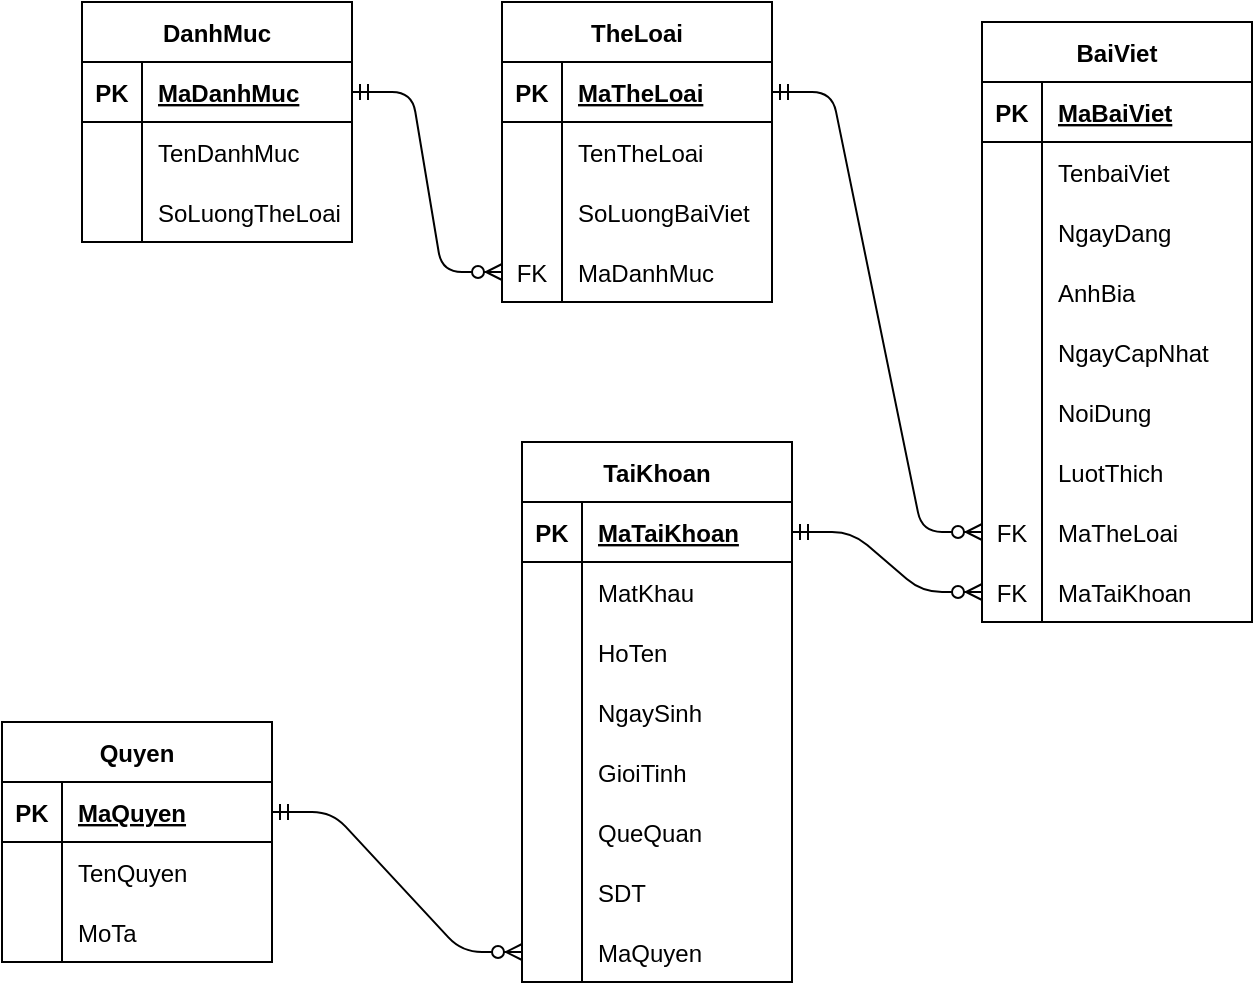 <mxfile version="13.9.9" type="device"><diagram id="PYRPs8L_-Q9jTA08Tob5" name="Page-1"><mxGraphModel dx="1264" dy="601" grid="1" gridSize="10" guides="1" tooltips="1" connect="1" arrows="1" fold="1" page="1" pageScale="1" pageWidth="850" pageHeight="1100" math="0" shadow="0"><root><mxCell id="0"/><mxCell id="1" parent="0"/><mxCell id="t483EoteGduFBS99S747-1" value="DanhMuc" style="shape=table;startSize=30;container=1;collapsible=1;childLayout=tableLayout;fixedRows=1;rowLines=0;fontStyle=1;align=center;resizeLast=1;" parent="1" vertex="1"><mxGeometry x="70" y="70" width="135" height="120" as="geometry"/></mxCell><mxCell id="t483EoteGduFBS99S747-2" value="" style="shape=partialRectangle;collapsible=0;dropTarget=0;pointerEvents=0;fillColor=none;top=0;left=0;bottom=1;right=0;points=[[0,0.5],[1,0.5]];portConstraint=eastwest;" parent="t483EoteGduFBS99S747-1" vertex="1"><mxGeometry y="30" width="135" height="30" as="geometry"/></mxCell><mxCell id="t483EoteGduFBS99S747-3" value="PK" style="shape=partialRectangle;connectable=0;fillColor=none;top=0;left=0;bottom=0;right=0;fontStyle=1;overflow=hidden;" parent="t483EoteGduFBS99S747-2" vertex="1"><mxGeometry width="30" height="30" as="geometry"/></mxCell><mxCell id="t483EoteGduFBS99S747-4" value="MaDanhMuc" style="shape=partialRectangle;connectable=0;fillColor=none;top=0;left=0;bottom=0;right=0;align=left;spacingLeft=6;fontStyle=5;overflow=hidden;" parent="t483EoteGduFBS99S747-2" vertex="1"><mxGeometry x="30" width="105" height="30" as="geometry"/></mxCell><mxCell id="t483EoteGduFBS99S747-5" value="" style="shape=partialRectangle;collapsible=0;dropTarget=0;pointerEvents=0;fillColor=none;top=0;left=0;bottom=0;right=0;points=[[0,0.5],[1,0.5]];portConstraint=eastwest;" parent="t483EoteGduFBS99S747-1" vertex="1"><mxGeometry y="60" width="135" height="30" as="geometry"/></mxCell><mxCell id="t483EoteGduFBS99S747-6" value="" style="shape=partialRectangle;connectable=0;fillColor=none;top=0;left=0;bottom=0;right=0;editable=1;overflow=hidden;" parent="t483EoteGduFBS99S747-5" vertex="1"><mxGeometry width="30" height="30" as="geometry"/></mxCell><mxCell id="t483EoteGduFBS99S747-7" value="TenDanhMuc" style="shape=partialRectangle;connectable=0;fillColor=none;top=0;left=0;bottom=0;right=0;align=left;spacingLeft=6;overflow=hidden;" parent="t483EoteGduFBS99S747-5" vertex="1"><mxGeometry x="30" width="105" height="30" as="geometry"/></mxCell><mxCell id="t483EoteGduFBS99S747-8" value="" style="shape=partialRectangle;collapsible=0;dropTarget=0;pointerEvents=0;fillColor=none;top=0;left=0;bottom=0;right=0;points=[[0,0.5],[1,0.5]];portConstraint=eastwest;" parent="t483EoteGduFBS99S747-1" vertex="1"><mxGeometry y="90" width="135" height="30" as="geometry"/></mxCell><mxCell id="t483EoteGduFBS99S747-9" value="" style="shape=partialRectangle;connectable=0;fillColor=none;top=0;left=0;bottom=0;right=0;editable=1;overflow=hidden;" parent="t483EoteGduFBS99S747-8" vertex="1"><mxGeometry width="30" height="30" as="geometry"/></mxCell><mxCell id="t483EoteGduFBS99S747-10" value="SoLuongTheLoai" style="shape=partialRectangle;connectable=0;fillColor=none;top=0;left=0;bottom=0;right=0;align=left;spacingLeft=6;overflow=hidden;" parent="t483EoteGduFBS99S747-8" vertex="1"><mxGeometry x="30" width="105" height="30" as="geometry"/></mxCell><mxCell id="t483EoteGduFBS99S747-14" value="TheLoai" style="shape=table;startSize=30;container=1;collapsible=1;childLayout=tableLayout;fixedRows=1;rowLines=0;fontStyle=1;align=center;resizeLast=1;" parent="1" vertex="1"><mxGeometry x="280" y="70" width="135" height="150" as="geometry"/></mxCell><mxCell id="t483EoteGduFBS99S747-15" value="" style="shape=partialRectangle;collapsible=0;dropTarget=0;pointerEvents=0;fillColor=none;top=0;left=0;bottom=1;right=0;points=[[0,0.5],[1,0.5]];portConstraint=eastwest;" parent="t483EoteGduFBS99S747-14" vertex="1"><mxGeometry y="30" width="135" height="30" as="geometry"/></mxCell><mxCell id="t483EoteGduFBS99S747-16" value="PK" style="shape=partialRectangle;connectable=0;fillColor=none;top=0;left=0;bottom=0;right=0;fontStyle=1;overflow=hidden;" parent="t483EoteGduFBS99S747-15" vertex="1"><mxGeometry width="30" height="30" as="geometry"/></mxCell><mxCell id="t483EoteGduFBS99S747-17" value="MaTheLoai" style="shape=partialRectangle;connectable=0;fillColor=none;top=0;left=0;bottom=0;right=0;align=left;spacingLeft=6;fontStyle=5;overflow=hidden;" parent="t483EoteGduFBS99S747-15" vertex="1"><mxGeometry x="30" width="105" height="30" as="geometry"/></mxCell><mxCell id="t483EoteGduFBS99S747-18" value="" style="shape=partialRectangle;collapsible=0;dropTarget=0;pointerEvents=0;fillColor=none;top=0;left=0;bottom=0;right=0;points=[[0,0.5],[1,0.5]];portConstraint=eastwest;" parent="t483EoteGduFBS99S747-14" vertex="1"><mxGeometry y="60" width="135" height="30" as="geometry"/></mxCell><mxCell id="t483EoteGduFBS99S747-19" value="" style="shape=partialRectangle;connectable=0;fillColor=none;top=0;left=0;bottom=0;right=0;editable=1;overflow=hidden;" parent="t483EoteGduFBS99S747-18" vertex="1"><mxGeometry width="30" height="30" as="geometry"/></mxCell><mxCell id="t483EoteGduFBS99S747-20" value="TenTheLoai" style="shape=partialRectangle;connectable=0;fillColor=none;top=0;left=0;bottom=0;right=0;align=left;spacingLeft=6;overflow=hidden;" parent="t483EoteGduFBS99S747-18" vertex="1"><mxGeometry x="30" width="105" height="30" as="geometry"/></mxCell><mxCell id="t483EoteGduFBS99S747-21" value="" style="shape=partialRectangle;collapsible=0;dropTarget=0;pointerEvents=0;fillColor=none;top=0;left=0;bottom=0;right=0;points=[[0,0.5],[1,0.5]];portConstraint=eastwest;" parent="t483EoteGduFBS99S747-14" vertex="1"><mxGeometry y="90" width="135" height="30" as="geometry"/></mxCell><mxCell id="t483EoteGduFBS99S747-22" value="" style="shape=partialRectangle;connectable=0;fillColor=none;top=0;left=0;bottom=0;right=0;editable=1;overflow=hidden;" parent="t483EoteGduFBS99S747-21" vertex="1"><mxGeometry width="30" height="30" as="geometry"/></mxCell><mxCell id="t483EoteGduFBS99S747-23" value="SoLuongBaiViet" style="shape=partialRectangle;connectable=0;fillColor=none;top=0;left=0;bottom=0;right=0;align=left;spacingLeft=6;overflow=hidden;" parent="t483EoteGduFBS99S747-21" vertex="1"><mxGeometry x="30" width="105" height="30" as="geometry"/></mxCell><mxCell id="t483EoteGduFBS99S747-24" value="" style="shape=partialRectangle;collapsible=0;dropTarget=0;pointerEvents=0;fillColor=none;top=0;left=0;bottom=0;right=0;points=[[0,0.5],[1,0.5]];portConstraint=eastwest;" parent="t483EoteGduFBS99S747-14" vertex="1"><mxGeometry y="120" width="135" height="30" as="geometry"/></mxCell><mxCell id="t483EoteGduFBS99S747-25" value="FK" style="shape=partialRectangle;connectable=0;fillColor=none;top=0;left=0;bottom=0;right=0;editable=1;overflow=hidden;" parent="t483EoteGduFBS99S747-24" vertex="1"><mxGeometry width="30" height="30" as="geometry"/></mxCell><mxCell id="t483EoteGduFBS99S747-26" value="MaDanhMuc" style="shape=partialRectangle;connectable=0;fillColor=none;top=0;left=0;bottom=0;right=0;align=left;spacingLeft=6;overflow=hidden;" parent="t483EoteGduFBS99S747-24" vertex="1"><mxGeometry x="30" width="105" height="30" as="geometry"/></mxCell><mxCell id="t483EoteGduFBS99S747-27" value="BaiViet" style="shape=table;startSize=30;container=1;collapsible=1;childLayout=tableLayout;fixedRows=1;rowLines=0;fontStyle=1;align=center;resizeLast=1;" parent="1" vertex="1"><mxGeometry x="520" y="80" width="135" height="300" as="geometry"/></mxCell><mxCell id="t483EoteGduFBS99S747-28" value="" style="shape=partialRectangle;collapsible=0;dropTarget=0;pointerEvents=0;fillColor=none;top=0;left=0;bottom=1;right=0;points=[[0,0.5],[1,0.5]];portConstraint=eastwest;" parent="t483EoteGduFBS99S747-27" vertex="1"><mxGeometry y="30" width="135" height="30" as="geometry"/></mxCell><mxCell id="t483EoteGduFBS99S747-29" value="PK" style="shape=partialRectangle;connectable=0;fillColor=none;top=0;left=0;bottom=0;right=0;fontStyle=1;overflow=hidden;" parent="t483EoteGduFBS99S747-28" vertex="1"><mxGeometry width="30" height="30" as="geometry"/></mxCell><mxCell id="t483EoteGduFBS99S747-30" value="MaBaiViet" style="shape=partialRectangle;connectable=0;fillColor=none;top=0;left=0;bottom=0;right=0;align=left;spacingLeft=6;fontStyle=5;overflow=hidden;" parent="t483EoteGduFBS99S747-28" vertex="1"><mxGeometry x="30" width="105" height="30" as="geometry"/></mxCell><mxCell id="t483EoteGduFBS99S747-31" value="" style="shape=partialRectangle;collapsible=0;dropTarget=0;pointerEvents=0;fillColor=none;top=0;left=0;bottom=0;right=0;points=[[0,0.5],[1,0.5]];portConstraint=eastwest;" parent="t483EoteGduFBS99S747-27" vertex="1"><mxGeometry y="60" width="135" height="30" as="geometry"/></mxCell><mxCell id="t483EoteGduFBS99S747-32" value="" style="shape=partialRectangle;connectable=0;fillColor=none;top=0;left=0;bottom=0;right=0;editable=1;overflow=hidden;" parent="t483EoteGduFBS99S747-31" vertex="1"><mxGeometry width="30" height="30" as="geometry"/></mxCell><mxCell id="t483EoteGduFBS99S747-33" value="TenbaiViet" style="shape=partialRectangle;connectable=0;fillColor=none;top=0;left=0;bottom=0;right=0;align=left;spacingLeft=6;overflow=hidden;" parent="t483EoteGduFBS99S747-31" vertex="1"><mxGeometry x="30" width="105" height="30" as="geometry"/></mxCell><mxCell id="t483EoteGduFBS99S747-34" value="" style="shape=partialRectangle;collapsible=0;dropTarget=0;pointerEvents=0;fillColor=none;top=0;left=0;bottom=0;right=0;points=[[0,0.5],[1,0.5]];portConstraint=eastwest;" parent="t483EoteGduFBS99S747-27" vertex="1"><mxGeometry y="90" width="135" height="30" as="geometry"/></mxCell><mxCell id="t483EoteGduFBS99S747-35" value="" style="shape=partialRectangle;connectable=0;fillColor=none;top=0;left=0;bottom=0;right=0;editable=1;overflow=hidden;" parent="t483EoteGduFBS99S747-34" vertex="1"><mxGeometry width="30" height="30" as="geometry"/></mxCell><mxCell id="t483EoteGduFBS99S747-36" value="NgayDang" style="shape=partialRectangle;connectable=0;fillColor=none;top=0;left=0;bottom=0;right=0;align=left;spacingLeft=6;overflow=hidden;" parent="t483EoteGduFBS99S747-34" vertex="1"><mxGeometry x="30" width="105" height="30" as="geometry"/></mxCell><mxCell id="U4zAs1q2jJHsrN0Ro8qf-1" value="" style="shape=partialRectangle;collapsible=0;dropTarget=0;pointerEvents=0;fillColor=none;top=0;left=0;bottom=0;right=0;points=[[0,0.5],[1,0.5]];portConstraint=eastwest;" vertex="1" parent="t483EoteGduFBS99S747-27"><mxGeometry y="120" width="135" height="30" as="geometry"/></mxCell><mxCell id="U4zAs1q2jJHsrN0Ro8qf-2" value="" style="shape=partialRectangle;connectable=0;fillColor=none;top=0;left=0;bottom=0;right=0;editable=1;overflow=hidden;" vertex="1" parent="U4zAs1q2jJHsrN0Ro8qf-1"><mxGeometry width="30" height="30" as="geometry"/></mxCell><mxCell id="U4zAs1q2jJHsrN0Ro8qf-3" value="AnhBia" style="shape=partialRectangle;connectable=0;fillColor=none;top=0;left=0;bottom=0;right=0;align=left;spacingLeft=6;overflow=hidden;" vertex="1" parent="U4zAs1q2jJHsrN0Ro8qf-1"><mxGeometry x="30" width="105" height="30" as="geometry"/></mxCell><mxCell id="t483EoteGduFBS99S747-37" value="" style="shape=partialRectangle;collapsible=0;dropTarget=0;pointerEvents=0;fillColor=none;top=0;left=0;bottom=0;right=0;points=[[0,0.5],[1,0.5]];portConstraint=eastwest;" parent="t483EoteGduFBS99S747-27" vertex="1"><mxGeometry y="150" width="135" height="30" as="geometry"/></mxCell><mxCell id="t483EoteGduFBS99S747-38" value="" style="shape=partialRectangle;connectable=0;fillColor=none;top=0;left=0;bottom=0;right=0;editable=1;overflow=hidden;" parent="t483EoteGduFBS99S747-37" vertex="1"><mxGeometry width="30" height="30" as="geometry"/></mxCell><mxCell id="t483EoteGduFBS99S747-39" value="NgayCapNhat" style="shape=partialRectangle;connectable=0;fillColor=none;top=0;left=0;bottom=0;right=0;align=left;spacingLeft=6;overflow=hidden;" parent="t483EoteGduFBS99S747-37" vertex="1"><mxGeometry x="30" width="105" height="30" as="geometry"/></mxCell><mxCell id="t483EoteGduFBS99S747-40" value="" style="shape=partialRectangle;collapsible=0;dropTarget=0;pointerEvents=0;fillColor=none;top=0;left=0;bottom=0;right=0;points=[[0,0.5],[1,0.5]];portConstraint=eastwest;" parent="t483EoteGduFBS99S747-27" vertex="1"><mxGeometry y="180" width="135" height="30" as="geometry"/></mxCell><mxCell id="t483EoteGduFBS99S747-41" value="" style="shape=partialRectangle;connectable=0;fillColor=none;top=0;left=0;bottom=0;right=0;editable=1;overflow=hidden;" parent="t483EoteGduFBS99S747-40" vertex="1"><mxGeometry width="30" height="30" as="geometry"/></mxCell><mxCell id="t483EoteGduFBS99S747-42" value="NoiDung" style="shape=partialRectangle;connectable=0;fillColor=none;top=0;left=0;bottom=0;right=0;align=left;spacingLeft=6;overflow=hidden;" parent="t483EoteGduFBS99S747-40" vertex="1"><mxGeometry x="30" width="105" height="30" as="geometry"/></mxCell><mxCell id="t483EoteGduFBS99S747-43" value="" style="shape=partialRectangle;collapsible=0;dropTarget=0;pointerEvents=0;fillColor=none;top=0;left=0;bottom=0;right=0;points=[[0,0.5],[1,0.5]];portConstraint=eastwest;" parent="t483EoteGduFBS99S747-27" vertex="1"><mxGeometry y="210" width="135" height="30" as="geometry"/></mxCell><mxCell id="t483EoteGduFBS99S747-44" value="" style="shape=partialRectangle;connectable=0;fillColor=none;top=0;left=0;bottom=0;right=0;editable=1;overflow=hidden;" parent="t483EoteGduFBS99S747-43" vertex="1"><mxGeometry width="30" height="30" as="geometry"/></mxCell><mxCell id="t483EoteGduFBS99S747-45" value="LuotThich" style="shape=partialRectangle;connectable=0;fillColor=none;top=0;left=0;bottom=0;right=0;align=left;spacingLeft=6;overflow=hidden;" parent="t483EoteGduFBS99S747-43" vertex="1"><mxGeometry x="30" width="105" height="30" as="geometry"/></mxCell><mxCell id="t483EoteGduFBS99S747-52" value="" style="shape=partialRectangle;collapsible=0;dropTarget=0;pointerEvents=0;fillColor=none;top=0;left=0;bottom=0;right=0;points=[[0,0.5],[1,0.5]];portConstraint=eastwest;" parent="t483EoteGduFBS99S747-27" vertex="1"><mxGeometry y="240" width="135" height="30" as="geometry"/></mxCell><mxCell id="t483EoteGduFBS99S747-53" value="FK" style="shape=partialRectangle;connectable=0;fillColor=none;top=0;left=0;bottom=0;right=0;editable=1;overflow=hidden;" parent="t483EoteGduFBS99S747-52" vertex="1"><mxGeometry width="30" height="30" as="geometry"/></mxCell><mxCell id="t483EoteGduFBS99S747-54" value="MaTheLoai" style="shape=partialRectangle;connectable=0;fillColor=none;top=0;left=0;bottom=0;right=0;align=left;spacingLeft=6;overflow=hidden;" parent="t483EoteGduFBS99S747-52" vertex="1"><mxGeometry x="30" width="105" height="30" as="geometry"/></mxCell><mxCell id="t483EoteGduFBS99S747-93" value="" style="shape=partialRectangle;collapsible=0;dropTarget=0;pointerEvents=0;fillColor=none;top=0;left=0;bottom=0;right=0;points=[[0,0.5],[1,0.5]];portConstraint=eastwest;" parent="t483EoteGduFBS99S747-27" vertex="1"><mxGeometry y="270" width="135" height="30" as="geometry"/></mxCell><mxCell id="t483EoteGduFBS99S747-94" value="FK" style="shape=partialRectangle;connectable=0;fillColor=none;top=0;left=0;bottom=0;right=0;editable=1;overflow=hidden;" parent="t483EoteGduFBS99S747-93" vertex="1"><mxGeometry width="30" height="30" as="geometry"/></mxCell><mxCell id="t483EoteGduFBS99S747-95" value="MaTaiKhoan" style="shape=partialRectangle;connectable=0;fillColor=none;top=0;left=0;bottom=0;right=0;align=left;spacingLeft=6;overflow=hidden;" parent="t483EoteGduFBS99S747-93" vertex="1"><mxGeometry x="30" width="105" height="30" as="geometry"/></mxCell><mxCell id="t483EoteGduFBS99S747-55" value="" style="edgeStyle=entityRelationEdgeStyle;fontSize=12;html=1;endArrow=ERzeroToMany;startArrow=ERmandOne;exitX=1;exitY=0.5;exitDx=0;exitDy=0;" parent="1" source="t483EoteGduFBS99S747-2" target="t483EoteGduFBS99S747-24" edge="1"><mxGeometry width="100" height="100" relative="1" as="geometry"><mxPoint x="380" y="370" as="sourcePoint"/><mxPoint x="480" y="270" as="targetPoint"/></mxGeometry></mxCell><mxCell id="t483EoteGduFBS99S747-56" value="" style="edgeStyle=entityRelationEdgeStyle;fontSize=12;html=1;endArrow=ERzeroToMany;startArrow=ERmandOne;exitX=1;exitY=0.5;exitDx=0;exitDy=0;" parent="1" source="t483EoteGduFBS99S747-15" target="t483EoteGduFBS99S747-52" edge="1"><mxGeometry width="100" height="100" relative="1" as="geometry"><mxPoint x="215" y="125" as="sourcePoint"/><mxPoint x="290" y="215" as="targetPoint"/></mxGeometry></mxCell><mxCell id="t483EoteGduFBS99S747-57" value="TaiKhoan" style="shape=table;startSize=30;container=1;collapsible=1;childLayout=tableLayout;fixedRows=1;rowLines=0;fontStyle=1;align=center;resizeLast=1;" parent="1" vertex="1"><mxGeometry x="290" y="290" width="135" height="270" as="geometry"/></mxCell><mxCell id="t483EoteGduFBS99S747-58" value="" style="shape=partialRectangle;collapsible=0;dropTarget=0;pointerEvents=0;fillColor=none;top=0;left=0;bottom=1;right=0;points=[[0,0.5],[1,0.5]];portConstraint=eastwest;" parent="t483EoteGduFBS99S747-57" vertex="1"><mxGeometry y="30" width="135" height="30" as="geometry"/></mxCell><mxCell id="t483EoteGduFBS99S747-59" value="PK" style="shape=partialRectangle;connectable=0;fillColor=none;top=0;left=0;bottom=0;right=0;fontStyle=1;overflow=hidden;" parent="t483EoteGduFBS99S747-58" vertex="1"><mxGeometry width="30" height="30" as="geometry"/></mxCell><mxCell id="t483EoteGduFBS99S747-60" value="MaTaiKhoan" style="shape=partialRectangle;connectable=0;fillColor=none;top=0;left=0;bottom=0;right=0;align=left;spacingLeft=6;fontStyle=5;overflow=hidden;" parent="t483EoteGduFBS99S747-58" vertex="1"><mxGeometry x="30" width="105" height="30" as="geometry"/></mxCell><mxCell id="t483EoteGduFBS99S747-61" value="" style="shape=partialRectangle;collapsible=0;dropTarget=0;pointerEvents=0;fillColor=none;top=0;left=0;bottom=0;right=0;points=[[0,0.5],[1,0.5]];portConstraint=eastwest;" parent="t483EoteGduFBS99S747-57" vertex="1"><mxGeometry y="60" width="135" height="30" as="geometry"/></mxCell><mxCell id="t483EoteGduFBS99S747-62" value="" style="shape=partialRectangle;connectable=0;fillColor=none;top=0;left=0;bottom=0;right=0;editable=1;overflow=hidden;" parent="t483EoteGduFBS99S747-61" vertex="1"><mxGeometry width="30" height="30" as="geometry"/></mxCell><mxCell id="t483EoteGduFBS99S747-63" value="MatKhau" style="shape=partialRectangle;connectable=0;fillColor=none;top=0;left=0;bottom=0;right=0;align=left;spacingLeft=6;overflow=hidden;" parent="t483EoteGduFBS99S747-61" vertex="1"><mxGeometry x="30" width="105" height="30" as="geometry"/></mxCell><mxCell id="t483EoteGduFBS99S747-64" value="" style="shape=partialRectangle;collapsible=0;dropTarget=0;pointerEvents=0;fillColor=none;top=0;left=0;bottom=0;right=0;points=[[0,0.5],[1,0.5]];portConstraint=eastwest;" parent="t483EoteGduFBS99S747-57" vertex="1"><mxGeometry y="90" width="135" height="30" as="geometry"/></mxCell><mxCell id="t483EoteGduFBS99S747-65" value="" style="shape=partialRectangle;connectable=0;fillColor=none;top=0;left=0;bottom=0;right=0;editable=1;overflow=hidden;" parent="t483EoteGduFBS99S747-64" vertex="1"><mxGeometry width="30" height="30" as="geometry"/></mxCell><mxCell id="t483EoteGduFBS99S747-66" value="HoTen" style="shape=partialRectangle;connectable=0;fillColor=none;top=0;left=0;bottom=0;right=0;align=left;spacingLeft=6;overflow=hidden;" parent="t483EoteGduFBS99S747-64" vertex="1"><mxGeometry x="30" width="105" height="30" as="geometry"/></mxCell><mxCell id="t483EoteGduFBS99S747-67" value="" style="shape=partialRectangle;collapsible=0;dropTarget=0;pointerEvents=0;fillColor=none;top=0;left=0;bottom=0;right=0;points=[[0,0.5],[1,0.5]];portConstraint=eastwest;" parent="t483EoteGduFBS99S747-57" vertex="1"><mxGeometry y="120" width="135" height="30" as="geometry"/></mxCell><mxCell id="t483EoteGduFBS99S747-68" value="" style="shape=partialRectangle;connectable=0;fillColor=none;top=0;left=0;bottom=0;right=0;editable=1;overflow=hidden;" parent="t483EoteGduFBS99S747-67" vertex="1"><mxGeometry width="30" height="30" as="geometry"/></mxCell><mxCell id="t483EoteGduFBS99S747-69" value="NgaySinh" style="shape=partialRectangle;connectable=0;fillColor=none;top=0;left=0;bottom=0;right=0;align=left;spacingLeft=6;overflow=hidden;" parent="t483EoteGduFBS99S747-67" vertex="1"><mxGeometry x="30" width="105" height="30" as="geometry"/></mxCell><mxCell id="t483EoteGduFBS99S747-70" value="" style="shape=partialRectangle;collapsible=0;dropTarget=0;pointerEvents=0;fillColor=none;top=0;left=0;bottom=0;right=0;points=[[0,0.5],[1,0.5]];portConstraint=eastwest;" parent="t483EoteGduFBS99S747-57" vertex="1"><mxGeometry y="150" width="135" height="30" as="geometry"/></mxCell><mxCell id="t483EoteGduFBS99S747-71" value="" style="shape=partialRectangle;connectable=0;fillColor=none;top=0;left=0;bottom=0;right=0;editable=1;overflow=hidden;" parent="t483EoteGduFBS99S747-70" vertex="1"><mxGeometry width="30" height="30" as="geometry"/></mxCell><mxCell id="t483EoteGduFBS99S747-72" value="GioiTinh" style="shape=partialRectangle;connectable=0;fillColor=none;top=0;left=0;bottom=0;right=0;align=left;spacingLeft=6;overflow=hidden;" parent="t483EoteGduFBS99S747-70" vertex="1"><mxGeometry x="30" width="105" height="30" as="geometry"/></mxCell><mxCell id="t483EoteGduFBS99S747-73" value="" style="shape=partialRectangle;collapsible=0;dropTarget=0;pointerEvents=0;fillColor=none;top=0;left=0;bottom=0;right=0;points=[[0,0.5],[1,0.5]];portConstraint=eastwest;" parent="t483EoteGduFBS99S747-57" vertex="1"><mxGeometry y="180" width="135" height="30" as="geometry"/></mxCell><mxCell id="t483EoteGduFBS99S747-74" value="" style="shape=partialRectangle;connectable=0;fillColor=none;top=0;left=0;bottom=0;right=0;editable=1;overflow=hidden;" parent="t483EoteGduFBS99S747-73" vertex="1"><mxGeometry width="30" height="30" as="geometry"/></mxCell><mxCell id="t483EoteGduFBS99S747-75" value="QueQuan" style="shape=partialRectangle;connectable=0;fillColor=none;top=0;left=0;bottom=0;right=0;align=left;spacingLeft=6;overflow=hidden;" parent="t483EoteGduFBS99S747-73" vertex="1"><mxGeometry x="30" width="105" height="30" as="geometry"/></mxCell><mxCell id="t483EoteGduFBS99S747-76" value="" style="shape=partialRectangle;collapsible=0;dropTarget=0;pointerEvents=0;fillColor=none;top=0;left=0;bottom=0;right=0;points=[[0,0.5],[1,0.5]];portConstraint=eastwest;" parent="t483EoteGduFBS99S747-57" vertex="1"><mxGeometry y="210" width="135" height="30" as="geometry"/></mxCell><mxCell id="t483EoteGduFBS99S747-77" value="" style="shape=partialRectangle;connectable=0;fillColor=none;top=0;left=0;bottom=0;right=0;editable=1;overflow=hidden;" parent="t483EoteGduFBS99S747-76" vertex="1"><mxGeometry width="30" height="30" as="geometry"/></mxCell><mxCell id="t483EoteGduFBS99S747-78" value="SDT" style="shape=partialRectangle;connectable=0;fillColor=none;top=0;left=0;bottom=0;right=0;align=left;spacingLeft=6;overflow=hidden;" parent="t483EoteGduFBS99S747-76" vertex="1"><mxGeometry x="30" width="105" height="30" as="geometry"/></mxCell><mxCell id="t483EoteGduFBS99S747-90" value="" style="shape=partialRectangle;collapsible=0;dropTarget=0;pointerEvents=0;fillColor=none;top=0;left=0;bottom=0;right=0;points=[[0,0.5],[1,0.5]];portConstraint=eastwest;" parent="t483EoteGduFBS99S747-57" vertex="1"><mxGeometry y="240" width="135" height="30" as="geometry"/></mxCell><mxCell id="t483EoteGduFBS99S747-91" value="" style="shape=partialRectangle;connectable=0;fillColor=none;top=0;left=0;bottom=0;right=0;editable=1;overflow=hidden;" parent="t483EoteGduFBS99S747-90" vertex="1"><mxGeometry width="30" height="30" as="geometry"/></mxCell><mxCell id="t483EoteGduFBS99S747-92" value="MaQuyen" style="shape=partialRectangle;connectable=0;fillColor=none;top=0;left=0;bottom=0;right=0;align=left;spacingLeft=6;overflow=hidden;" parent="t483EoteGduFBS99S747-90" vertex="1"><mxGeometry x="30" width="105" height="30" as="geometry"/></mxCell><mxCell id="t483EoteGduFBS99S747-79" value="Quyen" style="shape=table;startSize=30;container=1;collapsible=1;childLayout=tableLayout;fixedRows=1;rowLines=0;fontStyle=1;align=center;resizeLast=1;" parent="1" vertex="1"><mxGeometry x="30" y="430" width="135" height="120" as="geometry"/></mxCell><mxCell id="t483EoteGduFBS99S747-80" value="" style="shape=partialRectangle;collapsible=0;dropTarget=0;pointerEvents=0;fillColor=none;top=0;left=0;bottom=1;right=0;points=[[0,0.5],[1,0.5]];portConstraint=eastwest;" parent="t483EoteGduFBS99S747-79" vertex="1"><mxGeometry y="30" width="135" height="30" as="geometry"/></mxCell><mxCell id="t483EoteGduFBS99S747-81" value="PK" style="shape=partialRectangle;connectable=0;fillColor=none;top=0;left=0;bottom=0;right=0;fontStyle=1;overflow=hidden;" parent="t483EoteGduFBS99S747-80" vertex="1"><mxGeometry width="30" height="30" as="geometry"/></mxCell><mxCell id="t483EoteGduFBS99S747-82" value="MaQuyen" style="shape=partialRectangle;connectable=0;fillColor=none;top=0;left=0;bottom=0;right=0;align=left;spacingLeft=6;fontStyle=5;overflow=hidden;" parent="t483EoteGduFBS99S747-80" vertex="1"><mxGeometry x="30" width="105" height="30" as="geometry"/></mxCell><mxCell id="t483EoteGduFBS99S747-83" value="" style="shape=partialRectangle;collapsible=0;dropTarget=0;pointerEvents=0;fillColor=none;top=0;left=0;bottom=0;right=0;points=[[0,0.5],[1,0.5]];portConstraint=eastwest;" parent="t483EoteGduFBS99S747-79" vertex="1"><mxGeometry y="60" width="135" height="30" as="geometry"/></mxCell><mxCell id="t483EoteGduFBS99S747-84" value="" style="shape=partialRectangle;connectable=0;fillColor=none;top=0;left=0;bottom=0;right=0;editable=1;overflow=hidden;" parent="t483EoteGduFBS99S747-83" vertex="1"><mxGeometry width="30" height="30" as="geometry"/></mxCell><mxCell id="t483EoteGduFBS99S747-85" value="TenQuyen" style="shape=partialRectangle;connectable=0;fillColor=none;top=0;left=0;bottom=0;right=0;align=left;spacingLeft=6;overflow=hidden;" parent="t483EoteGduFBS99S747-83" vertex="1"><mxGeometry x="30" width="105" height="30" as="geometry"/></mxCell><mxCell id="t483EoteGduFBS99S747-86" value="" style="shape=partialRectangle;collapsible=0;dropTarget=0;pointerEvents=0;fillColor=none;top=0;left=0;bottom=0;right=0;points=[[0,0.5],[1,0.5]];portConstraint=eastwest;" parent="t483EoteGduFBS99S747-79" vertex="1"><mxGeometry y="90" width="135" height="30" as="geometry"/></mxCell><mxCell id="t483EoteGduFBS99S747-87" value="" style="shape=partialRectangle;connectable=0;fillColor=none;top=0;left=0;bottom=0;right=0;editable=1;overflow=hidden;" parent="t483EoteGduFBS99S747-86" vertex="1"><mxGeometry width="30" height="30" as="geometry"/></mxCell><mxCell id="t483EoteGduFBS99S747-88" value="MoTa" style="shape=partialRectangle;connectable=0;fillColor=none;top=0;left=0;bottom=0;right=0;align=left;spacingLeft=6;overflow=hidden;" parent="t483EoteGduFBS99S747-86" vertex="1"><mxGeometry x="30" width="105" height="30" as="geometry"/></mxCell><mxCell id="t483EoteGduFBS99S747-89" value="" style="edgeStyle=entityRelationEdgeStyle;fontSize=12;html=1;endArrow=ERzeroToMany;startArrow=ERmandOne;exitX=1;exitY=0.5;exitDx=0;exitDy=0;" parent="1" source="t483EoteGduFBS99S747-80" target="t483EoteGduFBS99S747-90" edge="1"><mxGeometry width="100" height="100" relative="1" as="geometry"><mxPoint x="370" y="370" as="sourcePoint"/><mxPoint x="470" y="270" as="targetPoint"/></mxGeometry></mxCell><mxCell id="t483EoteGduFBS99S747-96" value="" style="edgeStyle=entityRelationEdgeStyle;fontSize=12;html=1;endArrow=ERzeroToMany;startArrow=ERmandOne;entryX=0;entryY=0.5;entryDx=0;entryDy=0;" parent="1" source="t483EoteGduFBS99S747-58" target="t483EoteGduFBS99S747-93" edge="1"><mxGeometry width="100" height="100" relative="1" as="geometry"><mxPoint x="175" y="485" as="sourcePoint"/><mxPoint x="300" y="555" as="targetPoint"/></mxGeometry></mxCell></root></mxGraphModel></diagram></mxfile>